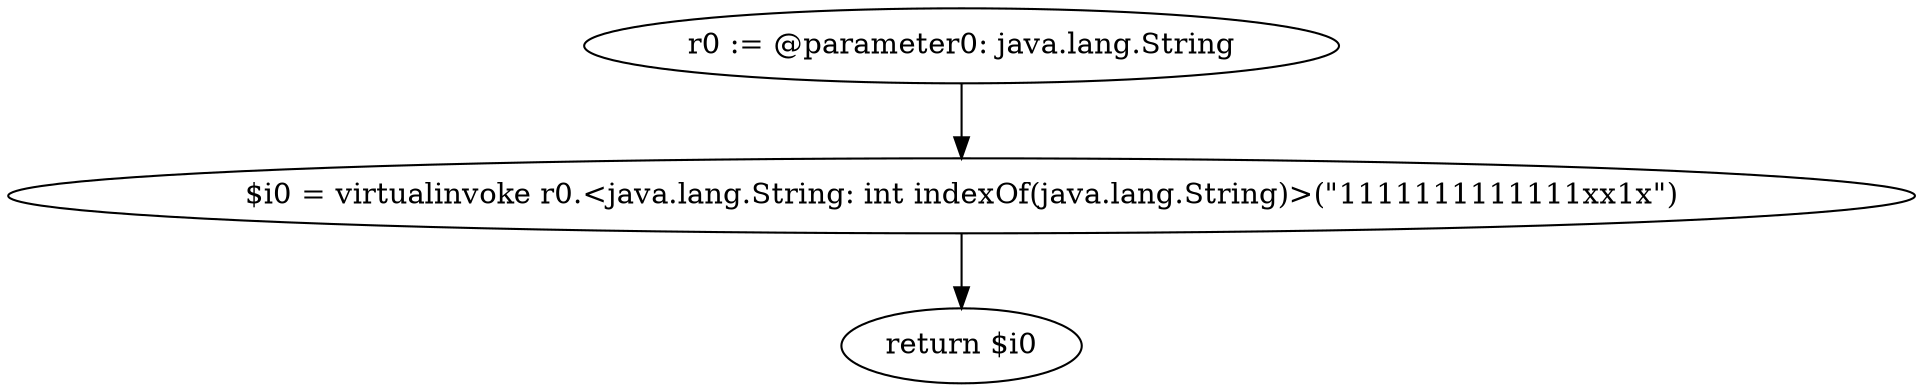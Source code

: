 digraph "unitGraph" {
    "r0 := @parameter0: java.lang.String"
    "$i0 = virtualinvoke r0.<java.lang.String: int indexOf(java.lang.String)>(\"1111111111111xx1x\")"
    "return $i0"
    "r0 := @parameter0: java.lang.String"->"$i0 = virtualinvoke r0.<java.lang.String: int indexOf(java.lang.String)>(\"1111111111111xx1x\")";
    "$i0 = virtualinvoke r0.<java.lang.String: int indexOf(java.lang.String)>(\"1111111111111xx1x\")"->"return $i0";
}
